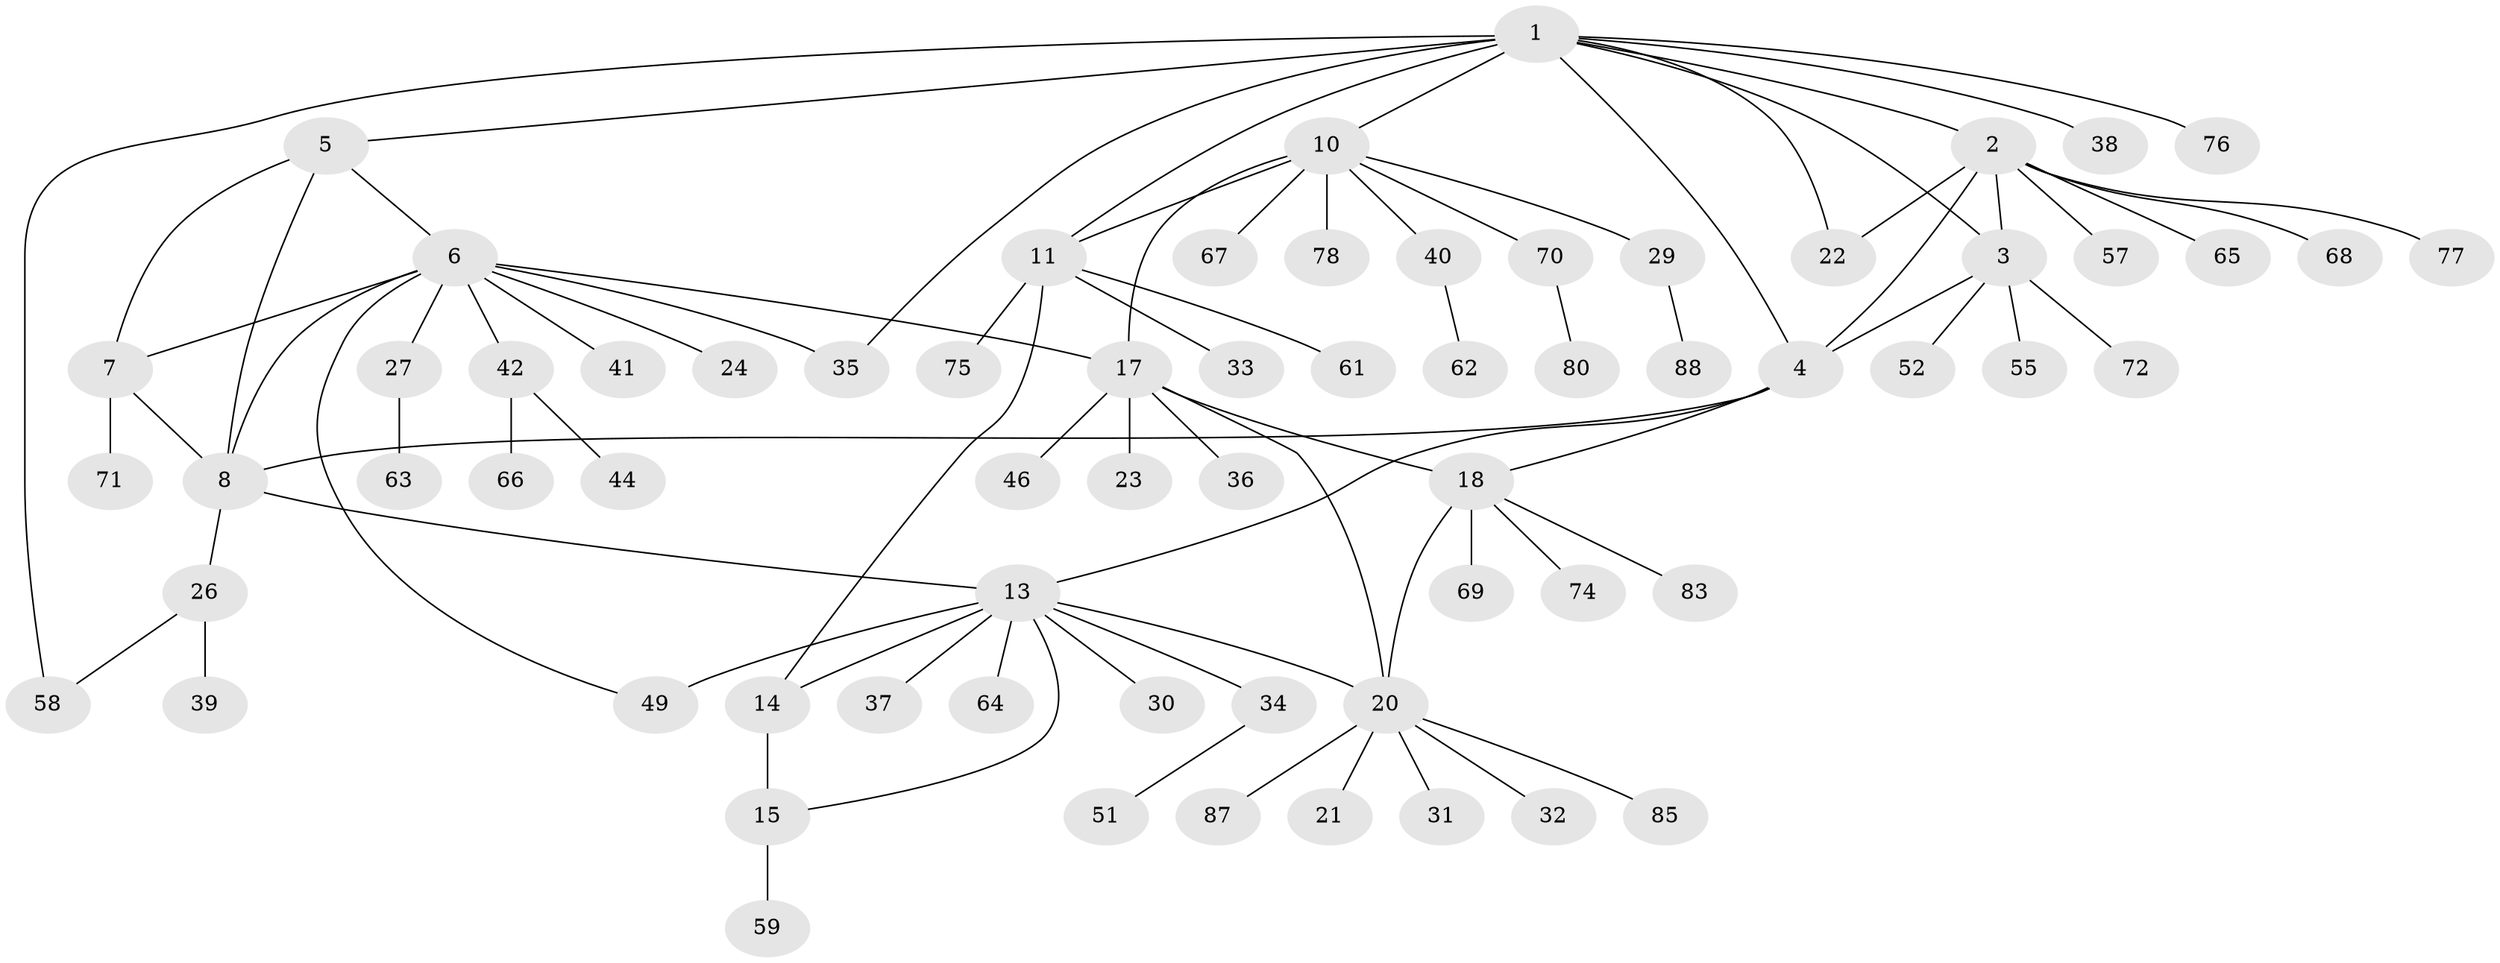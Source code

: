// Generated by graph-tools (version 1.1) at 2025/52/02/27/25 19:52:17]
// undirected, 67 vertices, 85 edges
graph export_dot {
graph [start="1"]
  node [color=gray90,style=filled];
  1 [super="+9"];
  2 [super="+73"];
  3 [super="+79"];
  4 [super="+60"];
  5 [super="+50"];
  6 [super="+45"];
  7 [super="+28"];
  8 [super="+47"];
  10 [super="+82"];
  11 [super="+12"];
  13 [super="+84"];
  14 [super="+16"];
  15 [super="+81"];
  17 [super="+19"];
  18 [super="+53"];
  20 [super="+25"];
  21;
  22 [super="+56"];
  23;
  24;
  26;
  27 [super="+43"];
  29 [super="+54"];
  30;
  31;
  32;
  33;
  34;
  35;
  36;
  37;
  38;
  39 [super="+89"];
  40;
  41;
  42 [super="+48"];
  44;
  46;
  49;
  51 [super="+86"];
  52;
  55;
  57;
  58;
  59;
  61;
  62;
  63;
  64;
  65;
  66;
  67;
  68;
  69;
  70;
  71;
  72;
  74;
  75;
  76;
  77;
  78;
  80;
  83;
  85;
  87;
  88;
  1 -- 2;
  1 -- 3;
  1 -- 4;
  1 -- 35;
  1 -- 5;
  1 -- 38;
  1 -- 10;
  1 -- 11 [weight=2];
  1 -- 76;
  1 -- 58;
  1 -- 22;
  2 -- 3;
  2 -- 4;
  2 -- 22;
  2 -- 57;
  2 -- 65;
  2 -- 68;
  2 -- 77;
  3 -- 4;
  3 -- 52;
  3 -- 55;
  3 -- 72;
  4 -- 8;
  4 -- 13;
  4 -- 18;
  5 -- 6;
  5 -- 7;
  5 -- 8;
  6 -- 7;
  6 -- 8;
  6 -- 24;
  6 -- 27;
  6 -- 35;
  6 -- 41;
  6 -- 42;
  6 -- 49;
  6 -- 17;
  7 -- 8;
  7 -- 71;
  8 -- 13;
  8 -- 26;
  10 -- 11 [weight=2];
  10 -- 17;
  10 -- 29;
  10 -- 40;
  10 -- 67;
  10 -- 70;
  10 -- 78;
  11 -- 33;
  11 -- 61;
  11 -- 14;
  11 -- 75;
  13 -- 14 [weight=2];
  13 -- 15;
  13 -- 20;
  13 -- 30;
  13 -- 34;
  13 -- 37;
  13 -- 49 [weight=2];
  13 -- 64;
  14 -- 15 [weight=2];
  15 -- 59;
  17 -- 18 [weight=2];
  17 -- 20 [weight=2];
  17 -- 23;
  17 -- 36;
  17 -- 46;
  18 -- 20;
  18 -- 69;
  18 -- 74;
  18 -- 83;
  20 -- 21;
  20 -- 31;
  20 -- 32;
  20 -- 85;
  20 -- 87;
  26 -- 39;
  26 -- 58;
  27 -- 63;
  29 -- 88;
  34 -- 51;
  40 -- 62;
  42 -- 44;
  42 -- 66;
  70 -- 80;
}
